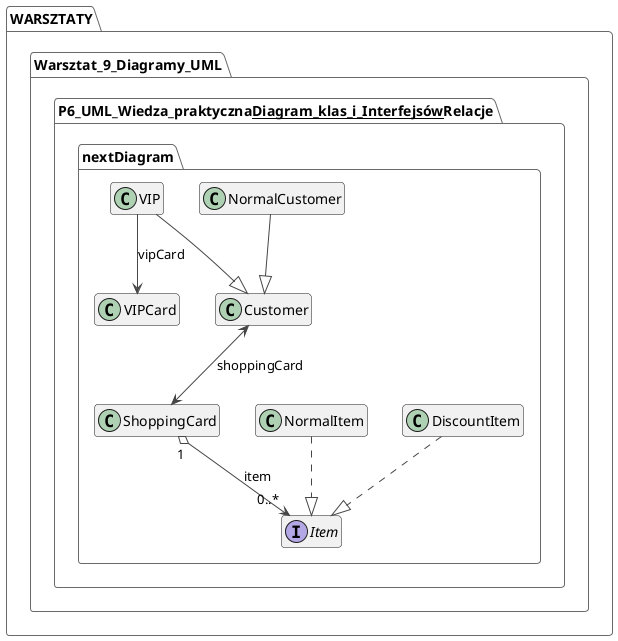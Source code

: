 @startuml
!theme vibrant

class WARSZTATY.Warsztat_9_Diagramy_UML.P6_UML_Wiedza_praktyczna__Diagram_klas_i_Interfejsów__Relacje.nextDiagram.Customer {
{field} - name : String
{field} - surname : String
}

class WARSZTATY.Warsztat_9_Diagramy_UML.P6_UML_Wiedza_praktyczna__Diagram_klas_i_Interfejsów__Relacje.nextDiagram.DiscountItem {
}

interface WARSZTATY.Warsztat_9_Diagramy_UML.P6_UML_Wiedza_praktyczna__Diagram_klas_i_Interfejsów__Relacje.nextDiagram.Item {
}

class WARSZTATY.Warsztat_9_Diagramy_UML.P6_UML_Wiedza_praktyczna__Diagram_klas_i_Interfejsów__Relacje.nextDiagram.NormalCustomer {
}

class WARSZTATY.Warsztat_9_Diagramy_UML.P6_UML_Wiedza_praktyczna__Diagram_klas_i_Interfejsów__Relacje.nextDiagram.NormalItem {
}

class WARSZTATY.Warsztat_9_Diagramy_UML.P6_UML_Wiedza_praktyczna__Diagram_klas_i_Interfejsów__Relacje.nextDiagram.ShoppingCard {
}


class WARSZTATY.Warsztat_9_Diagramy_UML.P6_UML_Wiedza_praktyczna__Diagram_klas_i_Interfejsów__Relacje.nextDiagram.VIP {
}

class WARSZTATY.Warsztat_9_Diagramy_UML.P6_UML_Wiedza_praktyczna__Diagram_klas_i_Interfejsów__Relacje.nextDiagram.VIPCard {
}

WARSZTATY.Warsztat_9_Diagramy_UML.P6_UML_Wiedza_praktyczna__Diagram_klas_i_Interfejsów__Relacje.nextDiagram.Customer <--> WARSZTATY.Warsztat_9_Diagramy_UML.P6_UML_Wiedza_praktyczna__Diagram_klas_i_Interfejsów__Relacje.nextDiagram.ShoppingCard : shoppingCard
WARSZTATY.Warsztat_9_Diagramy_UML.P6_UML_Wiedza_praktyczna__Diagram_klas_i_Interfejsów__Relacje.nextDiagram.DiscountItem ..|> WARSZTATY.Warsztat_9_Diagramy_UML.P6_UML_Wiedza_praktyczna__Diagram_klas_i_Interfejsów__Relacje.nextDiagram.Item
WARSZTATY.Warsztat_9_Diagramy_UML.P6_UML_Wiedza_praktyczna__Diagram_klas_i_Interfejsów__Relacje.nextDiagram.NormalCustomer --|> WARSZTATY.Warsztat_9_Diagramy_UML.P6_UML_Wiedza_praktyczna__Diagram_klas_i_Interfejsów__Relacje.nextDiagram.Customer
WARSZTATY.Warsztat_9_Diagramy_UML.P6_UML_Wiedza_praktyczna__Diagram_klas_i_Interfejsów__Relacje.nextDiagram.NormalItem ..|> WARSZTATY.Warsztat_9_Diagramy_UML.P6_UML_Wiedza_praktyczna__Diagram_klas_i_Interfejsów__Relacje.nextDiagram.Item
WARSZTATY.Warsztat_9_Diagramy_UML.P6_UML_Wiedza_praktyczna__Diagram_klas_i_Interfejsów__Relacje.nextDiagram.ShoppingCard "1" o--> "0..*" WARSZTATY.Warsztat_9_Diagramy_UML.P6_UML_Wiedza_praktyczna__Diagram_klas_i_Interfejsów__Relacje.nextDiagram.Item : item
WARSZTATY.Warsztat_9_Diagramy_UML.P6_UML_Wiedza_praktyczna__Diagram_klas_i_Interfejsów__Relacje.nextDiagram.VIP --> WARSZTATY.Warsztat_9_Diagramy_UML.P6_UML_Wiedza_praktyczna__Diagram_klas_i_Interfejsów__Relacje.nextDiagram.VIPCard : vipCard
WARSZTATY.Warsztat_9_Diagramy_UML.P6_UML_Wiedza_praktyczna__Diagram_klas_i_Interfejsów__Relacje.nextDiagram.VIP --|> WARSZTATY.Warsztat_9_Diagramy_UML.P6_UML_Wiedza_praktyczna__Diagram_klas_i_Interfejsów__Relacje.nextDiagram.Customer

hide fields
hide methods

@enduml
